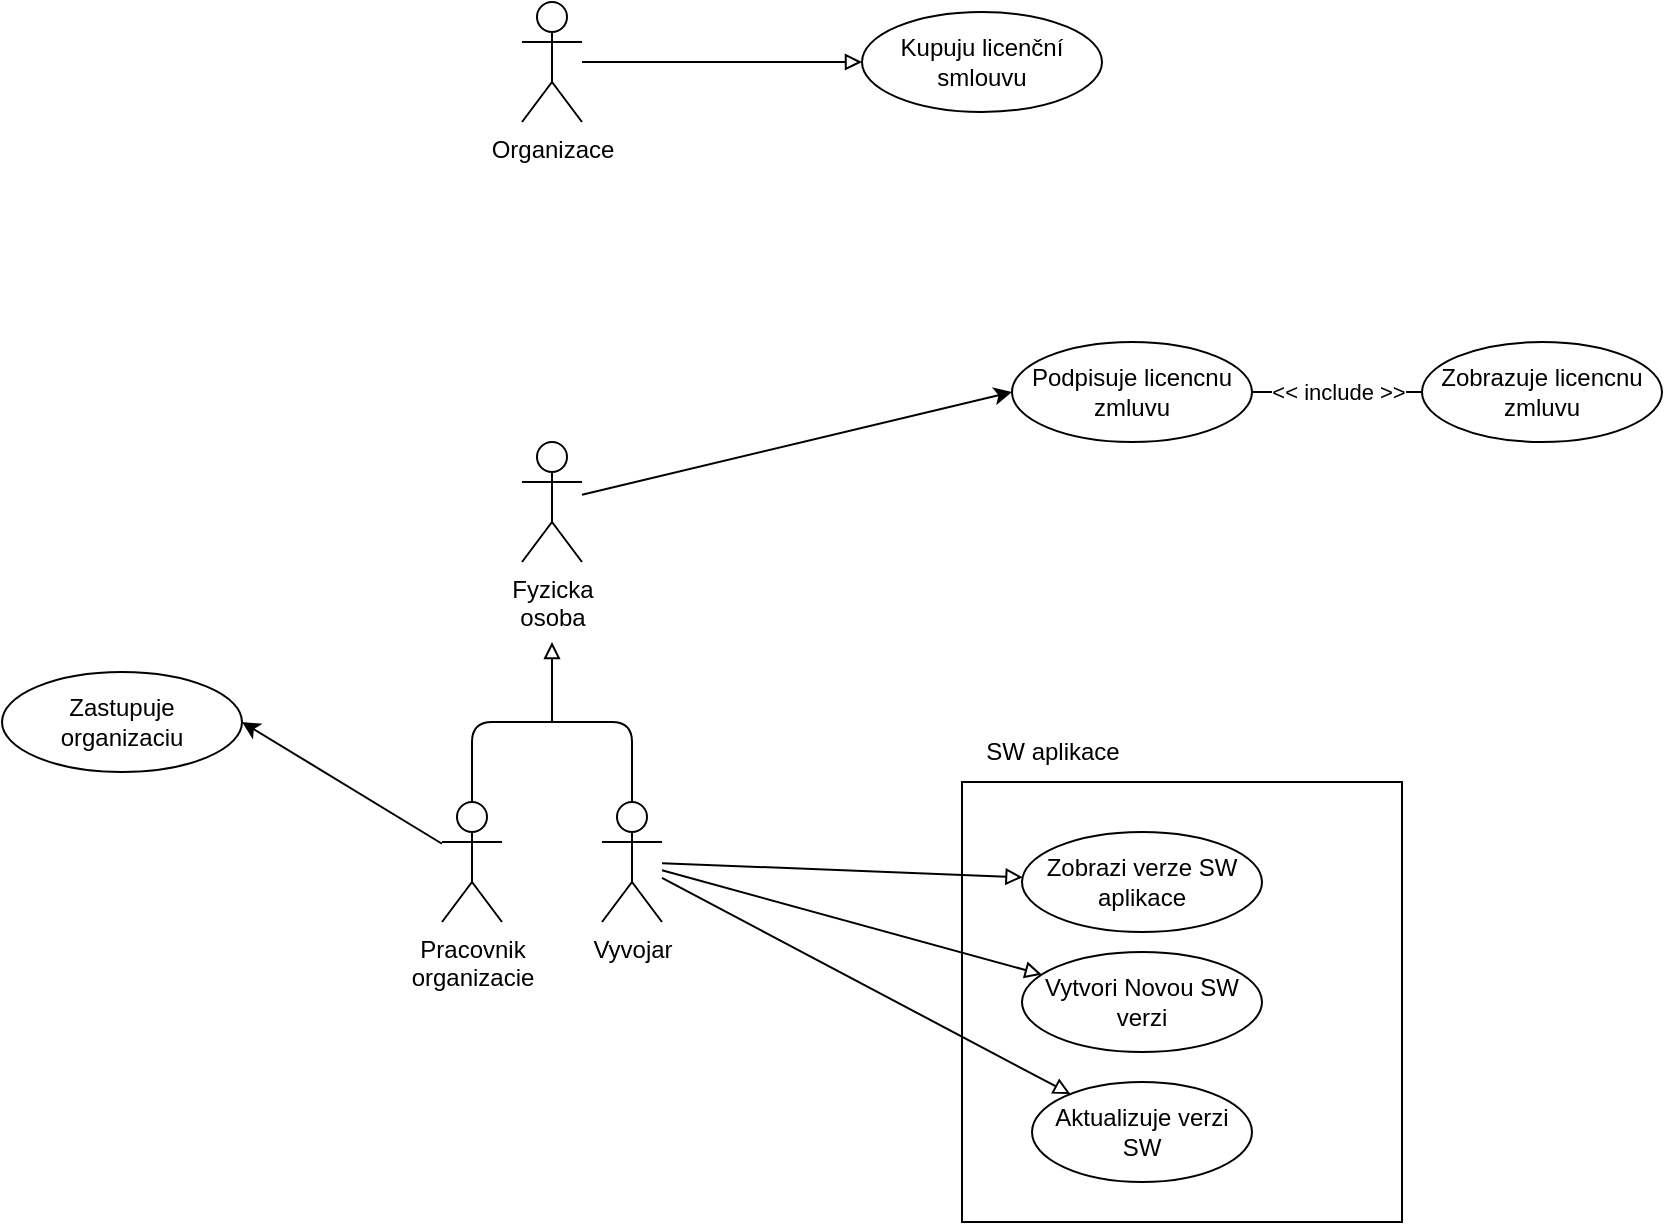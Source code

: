 <mxfile>
    <diagram id="ZhIAFB87RXe_VigaiD73" name="Page-1">
        <mxGraphModel dx="1602" dy="3014" grid="1" gridSize="10" guides="1" tooltips="1" connect="1" arrows="1" fold="1" page="1" pageScale="1" pageWidth="1169" pageHeight="827" math="0" shadow="0">
            <root>
                <mxCell id="0"/>
                <mxCell id="1" parent="0"/>
                <mxCell id="30" value="" style="whiteSpace=wrap;html=1;aspect=fixed;" vertex="1" parent="1">
                    <mxGeometry x="1000" y="240" width="220" height="220" as="geometry"/>
                </mxCell>
                <mxCell id="27" style="edgeStyle=none;html=1;endArrow=block;endFill=0;" edge="1" parent="1" source="22">
                    <mxGeometry relative="1" as="geometry">
                        <mxPoint x="795" y="170" as="targetPoint"/>
                    </mxGeometry>
                </mxCell>
                <mxCell id="48" style="edgeStyle=none;html=1;endArrow=block;endFill=0;" edge="1" parent="1" source="7" target="43">
                    <mxGeometry relative="1" as="geometry"/>
                </mxCell>
                <mxCell id="7" value="Vyvojar" style="shape=umlActor;verticalLabelPosition=bottom;verticalAlign=top;html=1;outlineConnect=0;" vertex="1" parent="1">
                    <mxGeometry x="820" y="250" width="30" height="60" as="geometry"/>
                </mxCell>
                <mxCell id="36" value="Zobrazi verze SW aplikace" style="ellipse;whiteSpace=wrap;html=1;" vertex="1" parent="1">
                    <mxGeometry x="1030" y="265" width="120" height="50" as="geometry"/>
                </mxCell>
                <mxCell id="41" style="edgeStyle=none;html=1;entryX=0;entryY=0.5;entryDx=0;entryDy=0;" edge="1" parent="1" source="9" target="35">
                    <mxGeometry relative="1" as="geometry"/>
                </mxCell>
                <mxCell id="37" value="Zastupuje&lt;br&gt;organizaciu" style="ellipse;whiteSpace=wrap;html=1;" vertex="1" parent="1">
                    <mxGeometry x="520" y="185" width="120" height="50" as="geometry"/>
                </mxCell>
                <mxCell id="9" value="Fyzicka&lt;br&gt;osoba" style="shape=umlActor;verticalLabelPosition=bottom;verticalAlign=top;html=1;outlineConnect=0;" vertex="1" parent="1">
                    <mxGeometry x="780" y="70" width="30" height="60" as="geometry"/>
                </mxCell>
                <mxCell id="22" value="" style="shape=waypoint;sketch=0;size=6;pointerEvents=1;points=[];fillColor=none;resizable=0;rotatable=0;perimeter=centerPerimeter;snapToPoint=1;strokeColor=none;" vertex="1" parent="1">
                    <mxGeometry x="785" y="200" width="20" height="20" as="geometry"/>
                </mxCell>
                <mxCell id="47" style="edgeStyle=none;html=1;endArrow=block;endFill=0;" edge="1" parent="1" source="10" target="46">
                    <mxGeometry relative="1" as="geometry"/>
                </mxCell>
                <mxCell id="10" value="Organizace&lt;br&gt;" style="shape=umlActor;verticalLabelPosition=bottom;verticalAlign=top;html=1;outlineConnect=0;" vertex="1" parent="1">
                    <mxGeometry x="780" y="-150" width="30" height="60" as="geometry"/>
                </mxCell>
                <mxCell id="39" value="Vytvori Novou SW verzi" style="ellipse;whiteSpace=wrap;html=1;" vertex="1" parent="1">
                    <mxGeometry x="1030" y="325" width="120" height="50" as="geometry"/>
                </mxCell>
                <mxCell id="38" style="edgeStyle=none;html=1;endArrow=block;endFill=0;" edge="1" parent="1" source="7" target="36">
                    <mxGeometry relative="1" as="geometry"/>
                </mxCell>
                <mxCell id="35" value="Podpisuje licencnu&lt;br&gt;zmluvu" style="ellipse;whiteSpace=wrap;html=1;" vertex="1" parent="1">
                    <mxGeometry x="1025" y="20" width="120" height="50" as="geometry"/>
                </mxCell>
                <mxCell id="42" style="edgeStyle=none;html=1;endArrow=block;endFill=0;" edge="1" parent="1" source="7" target="39">
                    <mxGeometry relative="1" as="geometry"/>
                </mxCell>
                <mxCell id="23" style="edgeStyle=none;html=1;endArrow=none;endFill=0;" edge="1" parent="1" source="22" target="7">
                    <mxGeometry relative="1" as="geometry">
                        <mxPoint x="835" y="250" as="targetPoint"/>
                        <Array as="points">
                            <mxPoint x="835" y="210"/>
                        </Array>
                    </mxGeometry>
                </mxCell>
                <mxCell id="31" value="SW aplikace" style="text;html=1;align=center;verticalAlign=middle;resizable=0;points=[];autosize=1;strokeColor=none;fillColor=none;" vertex="1" parent="1">
                    <mxGeometry x="1000" y="210" width="90" height="30" as="geometry"/>
                </mxCell>
                <mxCell id="50" value="&amp;lt;&amp;lt; include &amp;gt;&amp;gt;" style="edgeStyle=none;html=1;entryX=1;entryY=0.5;entryDx=0;entryDy=0;endArrow=none;endFill=0;" edge="1" parent="1" source="33" target="35">
                    <mxGeometry relative="1" as="geometry"/>
                </mxCell>
                <mxCell id="33" value="Zobrazuje licencnu&lt;br&gt;zmluvu" style="ellipse;whiteSpace=wrap;html=1;" vertex="1" parent="1">
                    <mxGeometry x="1230" y="20" width="120" height="50" as="geometry"/>
                </mxCell>
                <mxCell id="24" style="edgeStyle=none;html=1;endArrow=none;endFill=0;" edge="1" parent="1" source="22" target="8">
                    <mxGeometry relative="1" as="geometry">
                        <mxPoint x="755" y="250" as="targetPoint"/>
                        <Array as="points">
                            <mxPoint x="755" y="210"/>
                        </Array>
                    </mxGeometry>
                </mxCell>
                <mxCell id="43" value="Aktualizuje verzi SW" style="ellipse;whiteSpace=wrap;html=1;" vertex="1" parent="1">
                    <mxGeometry x="1035" y="390" width="110" height="50" as="geometry"/>
                </mxCell>
                <mxCell id="8" value="Pracovnik&lt;br&gt;organizacie" style="shape=umlActor;verticalLabelPosition=bottom;verticalAlign=top;html=1;outlineConnect=0;" vertex="1" parent="1">
                    <mxGeometry x="740" y="250" width="30" height="60" as="geometry"/>
                </mxCell>
                <mxCell id="44" style="edgeStyle=none;html=1;entryX=1;entryY=0.5;entryDx=0;entryDy=0;" edge="1" parent="1" source="8" target="37">
                    <mxGeometry relative="1" as="geometry"/>
                </mxCell>
                <mxCell id="46" value="Kupuju licenční smlouvu&lt;br&gt;" style="ellipse;whiteSpace=wrap;html=1;" vertex="1" parent="1">
                    <mxGeometry x="950" y="-145" width="120" height="50" as="geometry"/>
                </mxCell>
            </root>
        </mxGraphModel>
    </diagram>
</mxfile>